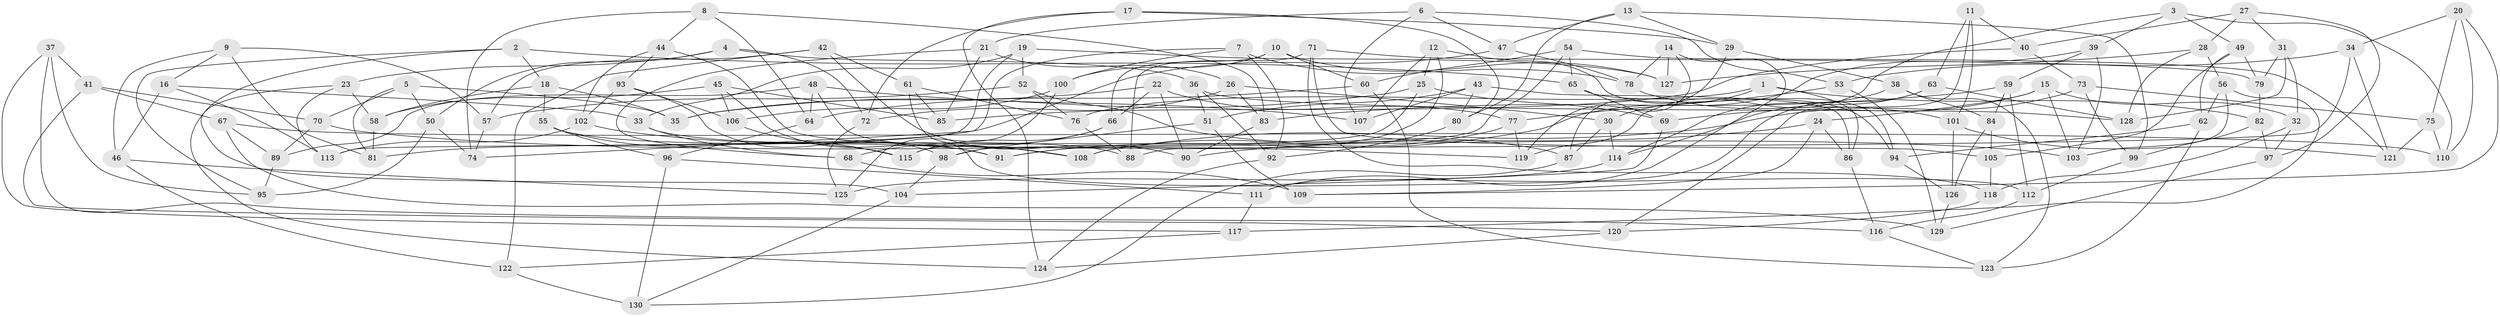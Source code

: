 // coarse degree distribution, {6: 0.2692307692307692, 4: 0.5512820512820513, 12: 0.02564102564102564, 3: 0.038461538461538464, 10: 0.02564102564102564, 7: 0.02564102564102564, 8: 0.05128205128205128, 9: 0.01282051282051282}
// Generated by graph-tools (version 1.1) at 2025/20/03/04/25 18:20:58]
// undirected, 130 vertices, 260 edges
graph export_dot {
graph [start="1"]
  node [color=gray90,style=filled];
  1;
  2;
  3;
  4;
  5;
  6;
  7;
  8;
  9;
  10;
  11;
  12;
  13;
  14;
  15;
  16;
  17;
  18;
  19;
  20;
  21;
  22;
  23;
  24;
  25;
  26;
  27;
  28;
  29;
  30;
  31;
  32;
  33;
  34;
  35;
  36;
  37;
  38;
  39;
  40;
  41;
  42;
  43;
  44;
  45;
  46;
  47;
  48;
  49;
  50;
  51;
  52;
  53;
  54;
  55;
  56;
  57;
  58;
  59;
  60;
  61;
  62;
  63;
  64;
  65;
  66;
  67;
  68;
  69;
  70;
  71;
  72;
  73;
  74;
  75;
  76;
  77;
  78;
  79;
  80;
  81;
  82;
  83;
  84;
  85;
  86;
  87;
  88;
  89;
  90;
  91;
  92;
  93;
  94;
  95;
  96;
  97;
  98;
  99;
  100;
  101;
  102;
  103;
  104;
  105;
  106;
  107;
  108;
  109;
  110;
  111;
  112;
  113;
  114;
  115;
  116;
  117;
  118;
  119;
  120;
  121;
  122;
  123;
  124;
  125;
  126;
  127;
  128;
  129;
  130;
  1 -- 86;
  1 -- 82;
  1 -- 30;
  1 -- 76;
  2 -- 18;
  2 -- 104;
  2 -- 95;
  2 -- 65;
  3 -- 39;
  3 -- 119;
  3 -- 49;
  3 -- 110;
  4 -- 50;
  4 -- 72;
  4 -- 36;
  4 -- 23;
  5 -- 81;
  5 -- 70;
  5 -- 50;
  5 -- 35;
  6 -- 21;
  6 -- 107;
  6 -- 53;
  6 -- 47;
  7 -- 74;
  7 -- 78;
  7 -- 92;
  7 -- 100;
  8 -- 64;
  8 -- 44;
  8 -- 83;
  8 -- 74;
  9 -- 46;
  9 -- 81;
  9 -- 57;
  9 -- 16;
  10 -- 66;
  10 -- 127;
  10 -- 100;
  10 -- 60;
  11 -- 63;
  11 -- 40;
  11 -- 120;
  11 -- 101;
  12 -- 107;
  12 -- 25;
  12 -- 94;
  12 -- 91;
  13 -- 29;
  13 -- 47;
  13 -- 99;
  13 -- 80;
  14 -- 119;
  14 -- 111;
  14 -- 78;
  14 -- 127;
  15 -- 69;
  15 -- 32;
  15 -- 24;
  15 -- 103;
  16 -- 113;
  16 -- 33;
  16 -- 46;
  17 -- 124;
  17 -- 80;
  17 -- 72;
  17 -- 29;
  18 -- 58;
  18 -- 55;
  18 -- 35;
  19 -- 33;
  19 -- 52;
  19 -- 127;
  19 -- 113;
  20 -- 75;
  20 -- 110;
  20 -- 34;
  20 -- 109;
  21 -- 68;
  21 -- 26;
  21 -- 85;
  22 -- 90;
  22 -- 66;
  22 -- 35;
  22 -- 77;
  23 -- 113;
  23 -- 58;
  23 -- 124;
  24 -- 90;
  24 -- 109;
  24 -- 86;
  25 -- 35;
  25 -- 69;
  25 -- 98;
  26 -- 83;
  26 -- 72;
  26 -- 30;
  27 -- 28;
  27 -- 31;
  27 -- 97;
  27 -- 40;
  28 -- 128;
  28 -- 127;
  28 -- 56;
  29 -- 38;
  29 -- 87;
  30 -- 114;
  30 -- 87;
  31 -- 79;
  31 -- 32;
  31 -- 128;
  32 -- 97;
  32 -- 118;
  33 -- 68;
  33 -- 88;
  34 -- 88;
  34 -- 53;
  34 -- 121;
  36 -- 92;
  36 -- 128;
  36 -- 51;
  37 -- 41;
  37 -- 117;
  37 -- 95;
  37 -- 116;
  38 -- 114;
  38 -- 123;
  38 -- 84;
  39 -- 91;
  39 -- 59;
  39 -- 103;
  40 -- 73;
  40 -- 85;
  41 -- 70;
  41 -- 120;
  41 -- 67;
  42 -- 90;
  42 -- 122;
  42 -- 61;
  42 -- 57;
  43 -- 51;
  43 -- 86;
  43 -- 107;
  43 -- 80;
  44 -- 119;
  44 -- 102;
  44 -- 93;
  45 -- 91;
  45 -- 58;
  45 -- 85;
  45 -- 106;
  46 -- 122;
  46 -- 125;
  47 -- 78;
  47 -- 81;
  48 -- 64;
  48 -- 108;
  48 -- 107;
  48 -- 89;
  49 -- 79;
  49 -- 62;
  49 -- 105;
  50 -- 95;
  50 -- 74;
  51 -- 109;
  51 -- 98;
  52 -- 76;
  52 -- 87;
  52 -- 57;
  53 -- 129;
  53 -- 77;
  54 -- 121;
  54 -- 65;
  54 -- 115;
  54 -- 60;
  55 -- 91;
  55 -- 115;
  55 -- 96;
  56 -- 62;
  56 -- 117;
  56 -- 103;
  57 -- 74;
  58 -- 81;
  59 -- 84;
  59 -- 112;
  59 -- 83;
  60 -- 64;
  60 -- 123;
  61 -- 85;
  61 -- 76;
  61 -- 112;
  62 -- 94;
  62 -- 123;
  63 -- 128;
  63 -- 114;
  63 -- 111;
  64 -- 96;
  65 -- 94;
  65 -- 69;
  66 -- 115;
  66 -- 68;
  67 -- 129;
  67 -- 89;
  67 -- 110;
  68 -- 109;
  69 -- 104;
  70 -- 103;
  70 -- 89;
  71 -- 118;
  71 -- 88;
  71 -- 105;
  71 -- 79;
  72 -- 125;
  73 -- 75;
  73 -- 99;
  73 -- 108;
  75 -- 121;
  75 -- 110;
  76 -- 88;
  77 -- 119;
  77 -- 108;
  78 -- 101;
  79 -- 82;
  80 -- 92;
  82 -- 99;
  82 -- 97;
  83 -- 90;
  84 -- 105;
  84 -- 126;
  86 -- 116;
  87 -- 130;
  89 -- 95;
  92 -- 124;
  93 -- 106;
  93 -- 98;
  93 -- 102;
  94 -- 126;
  96 -- 130;
  96 -- 111;
  97 -- 129;
  98 -- 104;
  99 -- 112;
  100 -- 106;
  100 -- 125;
  101 -- 126;
  101 -- 121;
  102 -- 113;
  102 -- 108;
  104 -- 130;
  105 -- 118;
  106 -- 115;
  111 -- 117;
  112 -- 116;
  114 -- 125;
  116 -- 123;
  117 -- 122;
  118 -- 120;
  120 -- 124;
  122 -- 130;
  126 -- 129;
}
